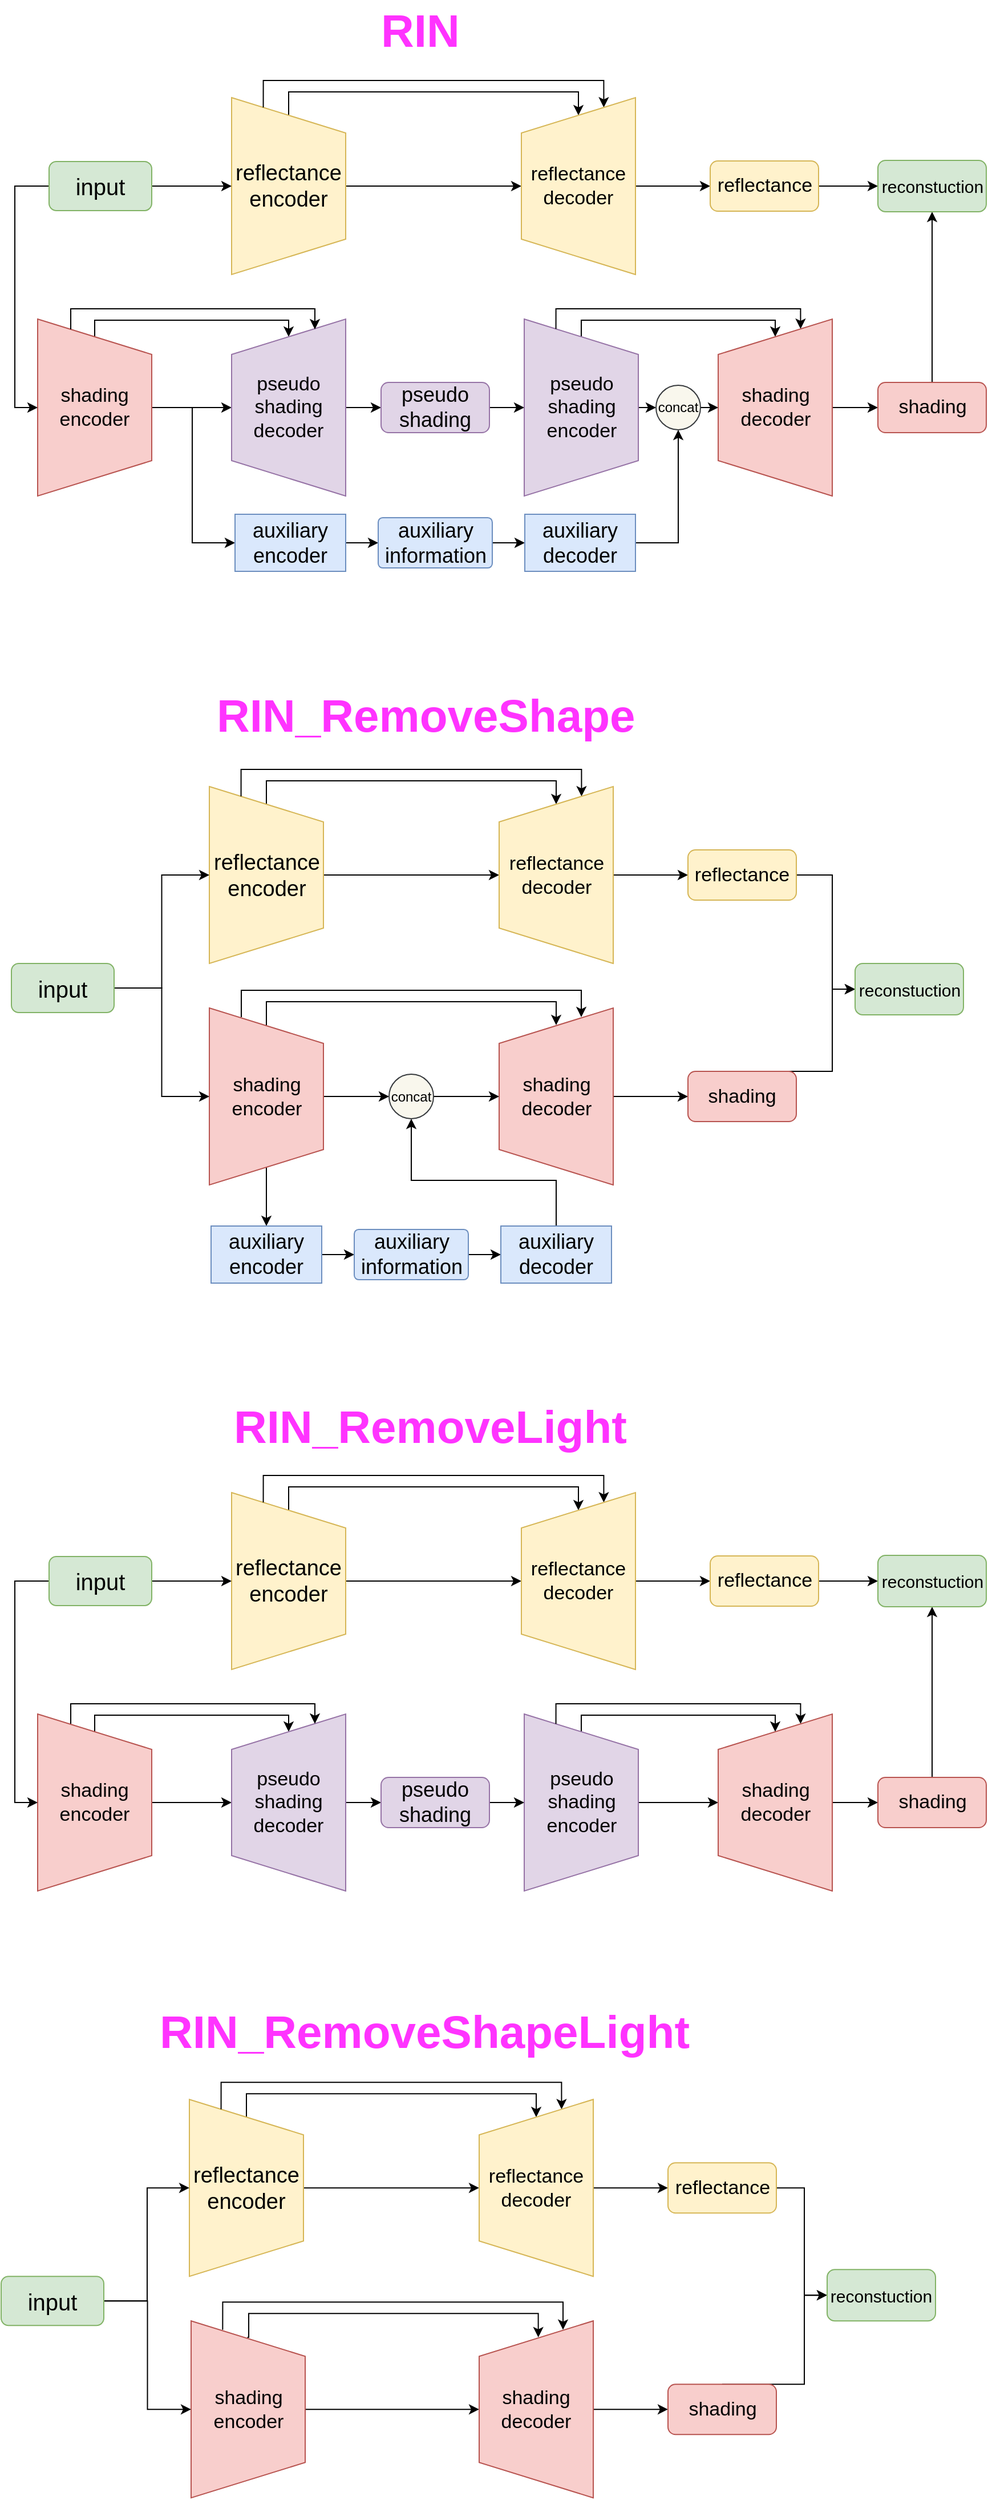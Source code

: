 <mxfile version="12.1.3" type="github" pages="1">
  <diagram id="Y-kMSOKjW8Po2TOWRjTv" name="Page-1">
    <mxGraphModel dx="3128" dy="1748" grid="1" gridSize="10" guides="1" tooltips="1" connect="1" arrows="1" fold="1" page="1" pageScale="1" pageWidth="1654" pageHeight="2336" math="0" shadow="0">
      <root>
        <mxCell id="0"/>
        <mxCell id="1" parent="0"/>
        <mxCell id="Raz9EJKGNdeqzdveHmFa-4" style="edgeStyle=orthogonalEdgeStyle;rounded=0;orthogonalLoop=1;jettySize=auto;html=1;exitX=0.5;exitY=0;exitDx=0;exitDy=0;entryX=0.5;entryY=0;entryDx=0;entryDy=0;" parent="1" source="Raz9EJKGNdeqzdveHmFa-2" target="Raz9EJKGNdeqzdveHmFa-3" edge="1">
          <mxGeometry relative="1" as="geometry"/>
        </mxCell>
        <mxCell id="N_RV5JD7PrWw9uy53bvZ-60" style="edgeStyle=orthogonalEdgeStyle;rounded=0;orthogonalLoop=1;jettySize=auto;html=1;exitX=0;exitY=0.5;exitDx=0;exitDy=0;entryX=1;entryY=0.5;entryDx=0;entryDy=0;strokeColor=#000000;fontColor=#FF3399;" parent="1" source="Raz9EJKGNdeqzdveHmFa-2" target="Raz9EJKGNdeqzdveHmFa-3" edge="1">
          <mxGeometry relative="1" as="geometry">
            <Array as="points">
              <mxPoint x="662.5" y="140.5"/>
              <mxPoint x="916.5" y="140.5"/>
            </Array>
          </mxGeometry>
        </mxCell>
        <mxCell id="Raz9EJKGNdeqzdveHmFa-2" value="&lt;font style=&quot;font-size: 19px&quot;&gt;reflectance&lt;br&gt;encoder&lt;/font&gt;" style="shape=trapezoid;perimeter=trapezoidPerimeter;whiteSpace=wrap;html=1;rotation=0;direction=south;fillColor=#fff2cc;strokeColor=#d6b656;" parent="1" vertex="1">
          <mxGeometry x="612" y="145.5" width="100" height="155" as="geometry"/>
        </mxCell>
        <mxCell id="Raz9EJKGNdeqzdveHmFa-19" style="edgeStyle=orthogonalEdgeStyle;rounded=0;orthogonalLoop=1;jettySize=auto;html=1;exitX=0.5;exitY=1;exitDx=0;exitDy=0;entryX=0;entryY=0.5;entryDx=0;entryDy=0;" parent="1" source="Raz9EJKGNdeqzdveHmFa-3" target="Raz9EJKGNdeqzdveHmFa-17" edge="1">
          <mxGeometry relative="1" as="geometry"/>
        </mxCell>
        <mxCell id="N_RV5JD7PrWw9uy53bvZ-64" style="edgeStyle=orthogonalEdgeStyle;rounded=0;orthogonalLoop=1;jettySize=auto;html=1;exitX=0;exitY=0.75;exitDx=0;exitDy=0;entryX=1;entryY=0.75;entryDx=0;entryDy=0;strokeColor=#000000;fontColor=#FF3399;" parent="1" source="Raz9EJKGNdeqzdveHmFa-2" target="Raz9EJKGNdeqzdveHmFa-3" edge="1">
          <mxGeometry relative="1" as="geometry">
            <Array as="points">
              <mxPoint x="640.5" y="130.5"/>
              <mxPoint x="938.5" y="130.5"/>
            </Array>
          </mxGeometry>
        </mxCell>
        <mxCell id="Raz9EJKGNdeqzdveHmFa-3" value="&lt;font style=&quot;font-size: 17px&quot;&gt;reflectance&lt;br&gt;decoder&lt;/font&gt;" style="shape=trapezoid;perimeter=trapezoidPerimeter;whiteSpace=wrap;html=1;rotation=0;direction=north;fillColor=#fff2cc;strokeColor=#d6b656;" parent="1" vertex="1">
          <mxGeometry x="866" y="145.5" width="100" height="155" as="geometry"/>
        </mxCell>
        <mxCell id="Raz9EJKGNdeqzdveHmFa-7" style="edgeStyle=orthogonalEdgeStyle;rounded=0;orthogonalLoop=1;jettySize=auto;html=1;exitX=0.5;exitY=0;exitDx=0;exitDy=0;entryX=0.5;entryY=0;entryDx=0;entryDy=0;horizontal=1;" parent="1" source="Raz9EJKGNdeqzdveHmFa-5" target="Raz9EJKGNdeqzdveHmFa-6" edge="1">
          <mxGeometry relative="1" as="geometry"/>
        </mxCell>
        <mxCell id="N_RV5JD7PrWw9uy53bvZ-7" style="edgeStyle=orthogonalEdgeStyle;rounded=0;orthogonalLoop=1;jettySize=auto;html=1;entryX=0;entryY=0.5;entryDx=0;entryDy=0;strokeColor=#000000;fontColor=#FF3399;verticalAlign=middle;" parent="1" target="N_RV5JD7PrWw9uy53bvZ-4" edge="1">
          <mxGeometry relative="1" as="geometry">
            <mxPoint x="577.5" y="417.5" as="sourcePoint"/>
            <Array as="points">
              <mxPoint x="577.5" y="535.5"/>
            </Array>
          </mxGeometry>
        </mxCell>
        <mxCell id="N_RV5JD7PrWw9uy53bvZ-58" style="edgeStyle=orthogonalEdgeStyle;rounded=0;orthogonalLoop=1;jettySize=auto;html=1;exitX=0;exitY=0.5;exitDx=0;exitDy=0;entryX=1;entryY=0.5;entryDx=0;entryDy=0;strokeColor=#000000;fontColor=#FF3399;" parent="1" source="Raz9EJKGNdeqzdveHmFa-5" target="Raz9EJKGNdeqzdveHmFa-6" edge="1">
          <mxGeometry relative="1" as="geometry">
            <Array as="points">
              <mxPoint x="492.5" y="340.5"/>
              <mxPoint x="662.5" y="340.5"/>
            </Array>
          </mxGeometry>
        </mxCell>
        <mxCell id="Raz9EJKGNdeqzdveHmFa-5" value="&lt;font style=&quot;font-size: 17px&quot;&gt;shading&lt;br&gt;encoder&lt;/font&gt;" style="shape=trapezoid;perimeter=trapezoidPerimeter;whiteSpace=wrap;html=1;rotation=0;direction=south;fillColor=#f8cecc;strokeColor=#b85450;" parent="1" vertex="1">
          <mxGeometry x="442" y="339.5" width="100" height="155" as="geometry"/>
        </mxCell>
        <mxCell id="Raz9EJKGNdeqzdveHmFa-21" style="edgeStyle=orthogonalEdgeStyle;rounded=0;orthogonalLoop=1;jettySize=auto;html=1;exitX=0.5;exitY=1;exitDx=0;exitDy=0;entryX=0;entryY=0.5;entryDx=0;entryDy=0;" parent="1" source="Raz9EJKGNdeqzdveHmFa-6" target="Raz9EJKGNdeqzdveHmFa-20" edge="1">
          <mxGeometry relative="1" as="geometry"/>
        </mxCell>
        <mxCell id="Raz9EJKGNdeqzdveHmFa-6" value="&lt;font style=&quot;font-size: 17px&quot;&gt;pseudo&lt;br&gt;shading&lt;br&gt;decoder&lt;/font&gt;" style="shape=trapezoid;perimeter=trapezoidPerimeter;whiteSpace=wrap;html=1;rotation=0;direction=north;fillColor=#e1d5e7;strokeColor=#9673a6;" parent="1" vertex="1">
          <mxGeometry x="612" y="339.5" width="100" height="155" as="geometry"/>
        </mxCell>
        <mxCell id="N_RV5JD7PrWw9uy53bvZ-22" style="edgeStyle=orthogonalEdgeStyle;rounded=0;orthogonalLoop=1;jettySize=auto;html=1;exitX=0.5;exitY=0;exitDx=0;exitDy=0;entryX=0;entryY=0.5;entryDx=0;entryDy=0;strokeColor=#000000;fontColor=#FF3399;" parent="1" source="Raz9EJKGNdeqzdveHmFa-8" target="N_RV5JD7PrWw9uy53bvZ-15" edge="1">
          <mxGeometry relative="1" as="geometry"/>
        </mxCell>
        <mxCell id="N_RV5JD7PrWw9uy53bvZ-57" style="edgeStyle=orthogonalEdgeStyle;rounded=0;orthogonalLoop=1;jettySize=auto;html=1;exitX=0;exitY=0.5;exitDx=0;exitDy=0;entryX=1;entryY=0.5;entryDx=0;entryDy=0;strokeColor=#000000;fontColor=#FF3399;" parent="1" source="Raz9EJKGNdeqzdveHmFa-8" target="Raz9EJKGNdeqzdveHmFa-10" edge="1">
          <mxGeometry relative="1" as="geometry">
            <Array as="points">
              <mxPoint x="918.5" y="340.5"/>
              <mxPoint x="1088.5" y="340.5"/>
            </Array>
          </mxGeometry>
        </mxCell>
        <mxCell id="Raz9EJKGNdeqzdveHmFa-8" value="&lt;font style=&quot;font-size: 17px&quot;&gt;pseudo&lt;br&gt;shading&lt;br&gt;encoder&lt;/font&gt;" style="shape=trapezoid;perimeter=trapezoidPerimeter;whiteSpace=wrap;html=1;rotation=0;direction=south;fillColor=#e1d5e7;strokeColor=#9673a6;" parent="1" vertex="1">
          <mxGeometry x="868.5" y="339.5" width="100" height="155" as="geometry"/>
        </mxCell>
        <mxCell id="Raz9EJKGNdeqzdveHmFa-24" style="edgeStyle=orthogonalEdgeStyle;rounded=0;orthogonalLoop=1;jettySize=auto;html=1;exitX=0.5;exitY=1;exitDx=0;exitDy=0;entryX=0;entryY=0.5;entryDx=0;entryDy=0;" parent="1" source="Raz9EJKGNdeqzdveHmFa-10" target="Raz9EJKGNdeqzdveHmFa-23" edge="1">
          <mxGeometry relative="1" as="geometry"/>
        </mxCell>
        <mxCell id="N_RV5JD7PrWw9uy53bvZ-56" style="edgeStyle=orthogonalEdgeStyle;rounded=0;orthogonalLoop=1;jettySize=auto;html=1;exitX=0;exitY=0.75;exitDx=0;exitDy=0;entryX=1;entryY=0.75;entryDx=0;entryDy=0;strokeColor=#000000;fontColor=#FF3399;" parent="1" source="Raz9EJKGNdeqzdveHmFa-8" target="Raz9EJKGNdeqzdveHmFa-10" edge="1">
          <mxGeometry relative="1" as="geometry">
            <Array as="points">
              <mxPoint x="896.5" y="330.5"/>
              <mxPoint x="1110.5" y="330.5"/>
            </Array>
          </mxGeometry>
        </mxCell>
        <mxCell id="Raz9EJKGNdeqzdveHmFa-10" value="&lt;font style=&quot;font-size: 17px&quot;&gt;shading&lt;br&gt;decoder&lt;/font&gt;" style="shape=trapezoid;perimeter=trapezoidPerimeter;whiteSpace=wrap;html=1;rotation=0;direction=north;fillColor=#f8cecc;strokeColor=#b85450;" parent="1" vertex="1">
          <mxGeometry x="1038.5" y="339.5" width="100" height="155" as="geometry"/>
        </mxCell>
        <mxCell id="Raz9EJKGNdeqzdveHmFa-15" style="edgeStyle=orthogonalEdgeStyle;rounded=0;orthogonalLoop=1;jettySize=auto;html=1;exitX=0;exitY=0.5;exitDx=0;exitDy=0;entryX=0.5;entryY=1;entryDx=0;entryDy=0;" parent="1" source="Raz9EJKGNdeqzdveHmFa-12" target="Raz9EJKGNdeqzdveHmFa-5" edge="1">
          <mxGeometry relative="1" as="geometry"/>
        </mxCell>
        <mxCell id="Raz9EJKGNdeqzdveHmFa-16" style="edgeStyle=orthogonalEdgeStyle;rounded=0;orthogonalLoop=1;jettySize=auto;html=1;exitX=1;exitY=0.5;exitDx=0;exitDy=0;entryX=0.5;entryY=1;entryDx=0;entryDy=0;" parent="1" source="Raz9EJKGNdeqzdveHmFa-12" target="Raz9EJKGNdeqzdveHmFa-2" edge="1">
          <mxGeometry relative="1" as="geometry"/>
        </mxCell>
        <mxCell id="Raz9EJKGNdeqzdveHmFa-12" value="&lt;font style=&quot;font-size: 20px&quot;&gt;input&lt;/font&gt;" style="rounded=1;whiteSpace=wrap;html=1;fillColor=#d5e8d4;strokeColor=#82b366;" parent="1" vertex="1">
          <mxGeometry x="452" y="201.5" width="90" height="43" as="geometry"/>
        </mxCell>
        <mxCell id="N_RV5JD7PrWw9uy53bvZ-48" style="edgeStyle=orthogonalEdgeStyle;rounded=0;orthogonalLoop=1;jettySize=auto;html=1;exitX=1;exitY=0.5;exitDx=0;exitDy=0;strokeColor=#000000;fontColor=#FF3399;entryX=0;entryY=0.5;entryDx=0;entryDy=0;" parent="1" source="Raz9EJKGNdeqzdveHmFa-17" target="N_RV5JD7PrWw9uy53bvZ-43" edge="1">
          <mxGeometry relative="1" as="geometry">
            <mxPoint x="1118.5" y="223.024" as="targetPoint"/>
          </mxGeometry>
        </mxCell>
        <mxCell id="Raz9EJKGNdeqzdveHmFa-17" value="&lt;font style=&quot;font-size: 17px&quot;&gt;reflectance&lt;/font&gt;" style="rounded=1;whiteSpace=wrap;html=1;fillColor=#fff2cc;strokeColor=#d6b656;" parent="1" vertex="1">
          <mxGeometry x="1031.5" y="201" width="95" height="44" as="geometry"/>
        </mxCell>
        <mxCell id="N_RV5JD7PrWw9uy53bvZ-51" style="edgeStyle=orthogonalEdgeStyle;rounded=0;orthogonalLoop=1;jettySize=auto;html=1;exitX=1;exitY=0.5;exitDx=0;exitDy=0;entryX=0.5;entryY=1;entryDx=0;entryDy=0;strokeColor=#000000;fontColor=#FF3399;" parent="1" source="Raz9EJKGNdeqzdveHmFa-20" target="Raz9EJKGNdeqzdveHmFa-8" edge="1">
          <mxGeometry relative="1" as="geometry"/>
        </mxCell>
        <mxCell id="Raz9EJKGNdeqzdveHmFa-20" value="&lt;font style=&quot;font-size: 18px&quot;&gt;pseudo&lt;br&gt;shading&lt;/font&gt;" style="rounded=1;whiteSpace=wrap;html=1;fillColor=#e1d5e7;strokeColor=#9673a6;" parent="1" vertex="1">
          <mxGeometry x="743" y="395" width="95" height="44" as="geometry"/>
        </mxCell>
        <mxCell id="N_RV5JD7PrWw9uy53bvZ-45" style="edgeStyle=orthogonalEdgeStyle;rounded=0;orthogonalLoop=1;jettySize=auto;html=1;exitX=0.5;exitY=0;exitDx=0;exitDy=0;entryX=0.5;entryY=1;entryDx=0;entryDy=0;strokeColor=#000000;fontColor=#FF3399;" parent="1" source="Raz9EJKGNdeqzdveHmFa-23" target="N_RV5JD7PrWw9uy53bvZ-43" edge="1">
          <mxGeometry relative="1" as="geometry"/>
        </mxCell>
        <mxCell id="Raz9EJKGNdeqzdveHmFa-23" value="&lt;font style=&quot;font-size: 17px&quot;&gt;shading&lt;/font&gt;" style="rounded=1;whiteSpace=wrap;html=1;fillColor=#f8cecc;strokeColor=#b85450;" parent="1" vertex="1">
          <mxGeometry x="1178.5" y="395" width="95" height="44" as="geometry"/>
        </mxCell>
        <mxCell id="N_RV5JD7PrWw9uy53bvZ-11" style="edgeStyle=orthogonalEdgeStyle;rounded=0;orthogonalLoop=1;jettySize=auto;html=1;exitX=1;exitY=0.5;exitDx=0;exitDy=0;entryX=0;entryY=0.5;entryDx=0;entryDy=0;strokeColor=#000000;fontColor=#FF3399;" parent="1" source="N_RV5JD7PrWw9uy53bvZ-4" target="N_RV5JD7PrWw9uy53bvZ-10" edge="1">
          <mxGeometry relative="1" as="geometry"/>
        </mxCell>
        <mxCell id="N_RV5JD7PrWw9uy53bvZ-4" value="&lt;font style=&quot;font-size: 18px&quot;&gt;auxiliary&lt;br&gt;encoder&lt;/font&gt;" style="rounded=0;whiteSpace=wrap;html=1;fillColor=#dae8fc;strokeColor=#6c8ebf;" parent="1" vertex="1">
          <mxGeometry x="615" y="510.5" width="97" height="50" as="geometry"/>
        </mxCell>
        <mxCell id="N_RV5JD7PrWw9uy53bvZ-13" style="edgeStyle=orthogonalEdgeStyle;rounded=0;orthogonalLoop=1;jettySize=auto;html=1;exitX=1;exitY=0.5;exitDx=0;exitDy=0;entryX=0;entryY=0.5;entryDx=0;entryDy=0;strokeColor=#000000;fontColor=#FF3399;" parent="1" source="N_RV5JD7PrWw9uy53bvZ-10" target="N_RV5JD7PrWw9uy53bvZ-12" edge="1">
          <mxGeometry relative="1" as="geometry"/>
        </mxCell>
        <mxCell id="N_RV5JD7PrWw9uy53bvZ-10" value="&lt;span style=&quot;font-size: 18px&quot;&gt;auxiliary&lt;br&gt;information&lt;br&gt;&lt;/span&gt;" style="rounded=1;whiteSpace=wrap;html=1;fillColor=#dae8fc;strokeColor=#6c8ebf;arcSize=9;" parent="1" vertex="1">
          <mxGeometry x="740.5" y="513.5" width="100" height="44" as="geometry"/>
        </mxCell>
        <mxCell id="N_RV5JD7PrWw9uy53bvZ-20" style="edgeStyle=orthogonalEdgeStyle;rounded=0;orthogonalLoop=1;jettySize=auto;html=1;exitX=1;exitY=0.5;exitDx=0;exitDy=0;entryX=0.5;entryY=1;entryDx=0;entryDy=0;strokeColor=#000000;fontColor=#FF3399;" parent="1" source="N_RV5JD7PrWw9uy53bvZ-12" target="N_RV5JD7PrWw9uy53bvZ-15" edge="1">
          <mxGeometry relative="1" as="geometry"/>
        </mxCell>
        <mxCell id="N_RV5JD7PrWw9uy53bvZ-12" value="&lt;font style=&quot;font-size: 18px&quot;&gt;auxiliary&lt;br&gt;decoder&lt;/font&gt;" style="rounded=0;whiteSpace=wrap;html=1;fillColor=#dae8fc;strokeColor=#6c8ebf;" parent="1" vertex="1">
          <mxGeometry x="869" y="510.5" width="97" height="50" as="geometry"/>
        </mxCell>
        <mxCell id="N_RV5JD7PrWw9uy53bvZ-23" style="edgeStyle=orthogonalEdgeStyle;rounded=0;orthogonalLoop=1;jettySize=auto;html=1;exitX=1;exitY=0.5;exitDx=0;exitDy=0;entryX=0.5;entryY=0;entryDx=0;entryDy=0;strokeColor=#000000;fontColor=#FF3399;" parent="1" source="N_RV5JD7PrWw9uy53bvZ-15" target="Raz9EJKGNdeqzdveHmFa-10" edge="1">
          <mxGeometry relative="1" as="geometry"/>
        </mxCell>
        <mxCell id="N_RV5JD7PrWw9uy53bvZ-15" value="&lt;font color=&quot;#000000&quot; style=&quot;font-size: 12px&quot;&gt;concat&lt;/font&gt;" style="ellipse;whiteSpace=wrap;html=1;aspect=fixed;fillColor=#f9f7ed;strokeColor=#36393d;" parent="1" vertex="1">
          <mxGeometry x="984" y="397.5" width="39" height="39" as="geometry"/>
        </mxCell>
        <mxCell id="N_RV5JD7PrWw9uy53bvZ-43" value="&lt;span style=&quot;font-size: 15px&quot;&gt;reconstuction&lt;/span&gt;" style="rounded=1;whiteSpace=wrap;html=1;fillColor=#d5e8d4;strokeColor=#82b366;" parent="1" vertex="1">
          <mxGeometry x="1178.5" y="200.5" width="95" height="45" as="geometry"/>
        </mxCell>
        <mxCell id="N_RV5JD7PrWw9uy53bvZ-62" style="edgeStyle=orthogonalEdgeStyle;rounded=0;orthogonalLoop=1;jettySize=auto;html=1;exitX=0;exitY=0.75;exitDx=0;exitDy=0;entryX=1;entryY=0.75;entryDx=0;entryDy=0;strokeColor=#000000;fontColor=#FF3399;" parent="1" edge="1">
          <mxGeometry relative="1" as="geometry">
            <mxPoint x="471" y="348.5" as="sourcePoint"/>
            <mxPoint x="685" y="348.5" as="targetPoint"/>
            <Array as="points">
              <mxPoint x="471" y="330.5"/>
              <mxPoint x="685" y="330.5"/>
            </Array>
          </mxGeometry>
        </mxCell>
        <mxCell id="PwQ5iRUulvVSv9gIs1EZ-1" style="edgeStyle=orthogonalEdgeStyle;rounded=0;orthogonalLoop=1;jettySize=auto;html=1;exitX=0.5;exitY=0;exitDx=0;exitDy=0;entryX=0.5;entryY=0;entryDx=0;entryDy=0;" edge="1" parent="1" source="PwQ5iRUulvVSv9gIs1EZ-3" target="PwQ5iRUulvVSv9gIs1EZ-6">
          <mxGeometry relative="1" as="geometry"/>
        </mxCell>
        <mxCell id="PwQ5iRUulvVSv9gIs1EZ-2" style="edgeStyle=orthogonalEdgeStyle;rounded=0;orthogonalLoop=1;jettySize=auto;html=1;exitX=0;exitY=0.5;exitDx=0;exitDy=0;entryX=1;entryY=0.5;entryDx=0;entryDy=0;strokeColor=#000000;fontColor=#FF3399;" edge="1" parent="1" source="PwQ5iRUulvVSv9gIs1EZ-3" target="PwQ5iRUulvVSv9gIs1EZ-6">
          <mxGeometry relative="1" as="geometry">
            <Array as="points">
              <mxPoint x="643" y="744"/>
              <mxPoint x="897" y="744"/>
            </Array>
          </mxGeometry>
        </mxCell>
        <mxCell id="PwQ5iRUulvVSv9gIs1EZ-3" value="&lt;font style=&quot;font-size: 19px&quot;&gt;reflectance&lt;br&gt;encoder&lt;/font&gt;" style="shape=trapezoid;perimeter=trapezoidPerimeter;whiteSpace=wrap;html=1;rotation=0;direction=south;fillColor=#fff2cc;strokeColor=#d6b656;" vertex="1" parent="1">
          <mxGeometry x="592.5" y="749" width="100" height="155" as="geometry"/>
        </mxCell>
        <mxCell id="PwQ5iRUulvVSv9gIs1EZ-4" style="edgeStyle=orthogonalEdgeStyle;rounded=0;orthogonalLoop=1;jettySize=auto;html=1;exitX=0.5;exitY=1;exitDx=0;exitDy=0;entryX=0;entryY=0.5;entryDx=0;entryDy=0;" edge="1" parent="1" source="PwQ5iRUulvVSv9gIs1EZ-6" target="PwQ5iRUulvVSv9gIs1EZ-23">
          <mxGeometry relative="1" as="geometry"/>
        </mxCell>
        <mxCell id="PwQ5iRUulvVSv9gIs1EZ-5" style="edgeStyle=orthogonalEdgeStyle;rounded=0;orthogonalLoop=1;jettySize=auto;html=1;exitX=0;exitY=0.75;exitDx=0;exitDy=0;entryX=1;entryY=0.75;entryDx=0;entryDy=0;strokeColor=#000000;fontColor=#FF3399;" edge="1" parent="1" source="PwQ5iRUulvVSv9gIs1EZ-3" target="PwQ5iRUulvVSv9gIs1EZ-6">
          <mxGeometry relative="1" as="geometry">
            <Array as="points">
              <mxPoint x="621" y="734"/>
              <mxPoint x="919" y="734"/>
            </Array>
          </mxGeometry>
        </mxCell>
        <mxCell id="PwQ5iRUulvVSv9gIs1EZ-6" value="&lt;font style=&quot;font-size: 17px&quot;&gt;reflectance&lt;br&gt;decoder&lt;/font&gt;" style="shape=trapezoid;perimeter=trapezoidPerimeter;whiteSpace=wrap;html=1;rotation=0;direction=north;fillColor=#fff2cc;strokeColor=#d6b656;" vertex="1" parent="1">
          <mxGeometry x="846.5" y="749" width="100" height="155" as="geometry"/>
        </mxCell>
        <mxCell id="PwQ5iRUulvVSv9gIs1EZ-40" style="edgeStyle=orthogonalEdgeStyle;rounded=0;orthogonalLoop=1;jettySize=auto;html=1;exitX=0.5;exitY=0;exitDx=0;exitDy=0;entryX=0;entryY=0.5;entryDx=0;entryDy=0;" edge="1" parent="1" source="PwQ5iRUulvVSv9gIs1EZ-10" target="PwQ5iRUulvVSv9gIs1EZ-35">
          <mxGeometry relative="1" as="geometry"/>
        </mxCell>
        <mxCell id="PwQ5iRUulvVSv9gIs1EZ-44" style="edgeStyle=orthogonalEdgeStyle;rounded=0;orthogonalLoop=1;jettySize=auto;html=1;exitX=1;exitY=0.5;exitDx=0;exitDy=0;entryX=0.5;entryY=0;entryDx=0;entryDy=0;" edge="1" parent="1" source="PwQ5iRUulvVSv9gIs1EZ-10" target="PwQ5iRUulvVSv9gIs1EZ-29">
          <mxGeometry relative="1" as="geometry"/>
        </mxCell>
        <mxCell id="PwQ5iRUulvVSv9gIs1EZ-10" value="&lt;font style=&quot;font-size: 17px&quot;&gt;shading&lt;br&gt;encoder&lt;/font&gt;" style="shape=trapezoid;perimeter=trapezoidPerimeter;whiteSpace=wrap;html=1;rotation=0;direction=south;fillColor=#f8cecc;strokeColor=#b85450;" vertex="1" parent="1">
          <mxGeometry x="592.5" y="943" width="100" height="155" as="geometry"/>
        </mxCell>
        <mxCell id="PwQ5iRUulvVSv9gIs1EZ-16" style="edgeStyle=orthogonalEdgeStyle;rounded=0;orthogonalLoop=1;jettySize=auto;html=1;exitX=0.5;exitY=1;exitDx=0;exitDy=0;entryX=0;entryY=0.5;entryDx=0;entryDy=0;" edge="1" parent="1" source="PwQ5iRUulvVSv9gIs1EZ-18" target="PwQ5iRUulvVSv9gIs1EZ-27">
          <mxGeometry relative="1" as="geometry"/>
        </mxCell>
        <mxCell id="PwQ5iRUulvVSv9gIs1EZ-18" value="&lt;font style=&quot;font-size: 17px&quot;&gt;shading&lt;br&gt;decoder&lt;/font&gt;" style="shape=trapezoid;perimeter=trapezoidPerimeter;whiteSpace=wrap;html=1;rotation=0;direction=north;fillColor=#f8cecc;strokeColor=#b85450;" vertex="1" parent="1">
          <mxGeometry x="846.5" y="943" width="100" height="155" as="geometry"/>
        </mxCell>
        <mxCell id="PwQ5iRUulvVSv9gIs1EZ-20" style="edgeStyle=orthogonalEdgeStyle;rounded=0;orthogonalLoop=1;jettySize=auto;html=1;exitX=1;exitY=0.5;exitDx=0;exitDy=0;entryX=0.5;entryY=1;entryDx=0;entryDy=0;" edge="1" parent="1" source="PwQ5iRUulvVSv9gIs1EZ-21" target="PwQ5iRUulvVSv9gIs1EZ-3">
          <mxGeometry relative="1" as="geometry"/>
        </mxCell>
        <mxCell id="PwQ5iRUulvVSv9gIs1EZ-39" style="edgeStyle=orthogonalEdgeStyle;rounded=0;orthogonalLoop=1;jettySize=auto;html=1;exitX=1;exitY=0.5;exitDx=0;exitDy=0;entryX=0.5;entryY=1;entryDx=0;entryDy=0;" edge="1" parent="1" source="PwQ5iRUulvVSv9gIs1EZ-21" target="PwQ5iRUulvVSv9gIs1EZ-10">
          <mxGeometry relative="1" as="geometry"/>
        </mxCell>
        <mxCell id="PwQ5iRUulvVSv9gIs1EZ-21" value="&lt;font style=&quot;font-size: 20px&quot;&gt;input&lt;/font&gt;" style="rounded=1;whiteSpace=wrap;html=1;fillColor=#d5e8d4;strokeColor=#82b366;" vertex="1" parent="1">
          <mxGeometry x="419" y="904" width="90" height="43" as="geometry"/>
        </mxCell>
        <mxCell id="PwQ5iRUulvVSv9gIs1EZ-22" style="edgeStyle=orthogonalEdgeStyle;rounded=0;orthogonalLoop=1;jettySize=auto;html=1;exitX=1;exitY=0.5;exitDx=0;exitDy=0;strokeColor=#000000;fontColor=#FF3399;entryX=0;entryY=0.5;entryDx=0;entryDy=0;" edge="1" parent="1" source="PwQ5iRUulvVSv9gIs1EZ-23" target="PwQ5iRUulvVSv9gIs1EZ-36">
          <mxGeometry relative="1" as="geometry">
            <mxPoint x="1099" y="826.524" as="targetPoint"/>
            <Array as="points">
              <mxPoint x="1138.5" y="826.5"/>
              <mxPoint x="1138.5" y="926.5"/>
            </Array>
          </mxGeometry>
        </mxCell>
        <mxCell id="PwQ5iRUulvVSv9gIs1EZ-23" value="&lt;font style=&quot;font-size: 17px&quot;&gt;reflectance&lt;/font&gt;" style="rounded=1;whiteSpace=wrap;html=1;fillColor=#fff2cc;strokeColor=#d6b656;" vertex="1" parent="1">
          <mxGeometry x="1012" y="804.5" width="95" height="44" as="geometry"/>
        </mxCell>
        <mxCell id="PwQ5iRUulvVSv9gIs1EZ-127" style="edgeStyle=orthogonalEdgeStyle;rounded=0;orthogonalLoop=1;jettySize=auto;html=1;exitX=0.5;exitY=0;exitDx=0;exitDy=0;entryX=0;entryY=0.5;entryDx=0;entryDy=0;" edge="1" parent="1" source="PwQ5iRUulvVSv9gIs1EZ-27" target="PwQ5iRUulvVSv9gIs1EZ-36">
          <mxGeometry relative="1" as="geometry">
            <Array as="points">
              <mxPoint x="1138.5" y="998.5"/>
              <mxPoint x="1138.5" y="926.5"/>
            </Array>
          </mxGeometry>
        </mxCell>
        <mxCell id="PwQ5iRUulvVSv9gIs1EZ-27" value="&lt;font style=&quot;font-size: 17px&quot;&gt;shading&lt;/font&gt;" style="rounded=1;whiteSpace=wrap;html=1;fillColor=#f8cecc;strokeColor=#b85450;" vertex="1" parent="1">
          <mxGeometry x="1012" y="998.5" width="95" height="44" as="geometry"/>
        </mxCell>
        <mxCell id="PwQ5iRUulvVSv9gIs1EZ-28" style="edgeStyle=orthogonalEdgeStyle;rounded=0;orthogonalLoop=1;jettySize=auto;html=1;exitX=1;exitY=0.5;exitDx=0;exitDy=0;entryX=0;entryY=0.5;entryDx=0;entryDy=0;strokeColor=#000000;fontColor=#FF3399;" edge="1" parent="1" source="PwQ5iRUulvVSv9gIs1EZ-29" target="PwQ5iRUulvVSv9gIs1EZ-31">
          <mxGeometry relative="1" as="geometry"/>
        </mxCell>
        <mxCell id="PwQ5iRUulvVSv9gIs1EZ-29" value="&lt;font style=&quot;font-size: 18px&quot;&gt;auxiliary&lt;br&gt;encoder&lt;/font&gt;" style="rounded=0;whiteSpace=wrap;html=1;fillColor=#dae8fc;strokeColor=#6c8ebf;" vertex="1" parent="1">
          <mxGeometry x="594" y="1134" width="97" height="50" as="geometry"/>
        </mxCell>
        <mxCell id="PwQ5iRUulvVSv9gIs1EZ-30" style="edgeStyle=orthogonalEdgeStyle;rounded=0;orthogonalLoop=1;jettySize=auto;html=1;exitX=1;exitY=0.5;exitDx=0;exitDy=0;entryX=0;entryY=0.5;entryDx=0;entryDy=0;strokeColor=#000000;fontColor=#FF3399;" edge="1" parent="1" source="PwQ5iRUulvVSv9gIs1EZ-31" target="PwQ5iRUulvVSv9gIs1EZ-33">
          <mxGeometry relative="1" as="geometry"/>
        </mxCell>
        <mxCell id="PwQ5iRUulvVSv9gIs1EZ-31" value="&lt;span style=&quot;font-size: 18px&quot;&gt;auxiliary&lt;br&gt;information&lt;br&gt;&lt;/span&gt;" style="rounded=1;whiteSpace=wrap;html=1;fillColor=#dae8fc;strokeColor=#6c8ebf;arcSize=9;" vertex="1" parent="1">
          <mxGeometry x="719.5" y="1137" width="100" height="44" as="geometry"/>
        </mxCell>
        <mxCell id="PwQ5iRUulvVSv9gIs1EZ-43" style="edgeStyle=orthogonalEdgeStyle;rounded=0;orthogonalLoop=1;jettySize=auto;html=1;exitX=0.5;exitY=0;exitDx=0;exitDy=0;entryX=0.5;entryY=1;entryDx=0;entryDy=0;" edge="1" parent="1" source="PwQ5iRUulvVSv9gIs1EZ-33" target="PwQ5iRUulvVSv9gIs1EZ-35">
          <mxGeometry relative="1" as="geometry">
            <Array as="points">
              <mxPoint x="897" y="1094"/>
              <mxPoint x="770" y="1094"/>
            </Array>
          </mxGeometry>
        </mxCell>
        <mxCell id="PwQ5iRUulvVSv9gIs1EZ-33" value="&lt;font style=&quot;font-size: 18px&quot;&gt;auxiliary&lt;br&gt;decoder&lt;/font&gt;" style="rounded=0;whiteSpace=wrap;html=1;fillColor=#dae8fc;strokeColor=#6c8ebf;" vertex="1" parent="1">
          <mxGeometry x="848" y="1134" width="97" height="50" as="geometry"/>
        </mxCell>
        <mxCell id="PwQ5iRUulvVSv9gIs1EZ-41" style="edgeStyle=orthogonalEdgeStyle;rounded=0;orthogonalLoop=1;jettySize=auto;html=1;exitX=1;exitY=0.5;exitDx=0;exitDy=0;entryX=0.5;entryY=0;entryDx=0;entryDy=0;" edge="1" parent="1" source="PwQ5iRUulvVSv9gIs1EZ-35" target="PwQ5iRUulvVSv9gIs1EZ-18">
          <mxGeometry relative="1" as="geometry"/>
        </mxCell>
        <mxCell id="PwQ5iRUulvVSv9gIs1EZ-35" value="&lt;font color=&quot;#000000&quot; style=&quot;font-size: 12px&quot;&gt;concat&lt;/font&gt;" style="ellipse;whiteSpace=wrap;html=1;aspect=fixed;fillColor=#f9f7ed;strokeColor=#36393d;" vertex="1" parent="1">
          <mxGeometry x="750" y="1001" width="39" height="39" as="geometry"/>
        </mxCell>
        <mxCell id="PwQ5iRUulvVSv9gIs1EZ-36" value="&lt;span style=&quot;font-size: 15px&quot;&gt;reconstuction&lt;/span&gt;" style="rounded=1;whiteSpace=wrap;html=1;fillColor=#d5e8d4;strokeColor=#82b366;" vertex="1" parent="1">
          <mxGeometry x="1158.5" y="904" width="95" height="45" as="geometry"/>
        </mxCell>
        <mxCell id="PwQ5iRUulvVSv9gIs1EZ-45" style="edgeStyle=orthogonalEdgeStyle;rounded=0;orthogonalLoop=1;jettySize=auto;html=1;exitX=0.5;exitY=0;exitDx=0;exitDy=0;entryX=0.5;entryY=0;entryDx=0;entryDy=0;" edge="1" parent="1" source="PwQ5iRUulvVSv9gIs1EZ-47" target="PwQ5iRUulvVSv9gIs1EZ-50">
          <mxGeometry relative="1" as="geometry"/>
        </mxCell>
        <mxCell id="PwQ5iRUulvVSv9gIs1EZ-46" style="edgeStyle=orthogonalEdgeStyle;rounded=0;orthogonalLoop=1;jettySize=auto;html=1;exitX=0;exitY=0.5;exitDx=0;exitDy=0;entryX=1;entryY=0.5;entryDx=0;entryDy=0;strokeColor=#000000;fontColor=#FF3399;" edge="1" parent="1" source="PwQ5iRUulvVSv9gIs1EZ-47" target="PwQ5iRUulvVSv9gIs1EZ-50">
          <mxGeometry relative="1" as="geometry">
            <Array as="points">
              <mxPoint x="662.5" y="1362.5"/>
              <mxPoint x="916.5" y="1362.5"/>
            </Array>
          </mxGeometry>
        </mxCell>
        <mxCell id="PwQ5iRUulvVSv9gIs1EZ-47" value="&lt;font style=&quot;font-size: 19px&quot;&gt;reflectance&lt;br&gt;encoder&lt;/font&gt;" style="shape=trapezoid;perimeter=trapezoidPerimeter;whiteSpace=wrap;html=1;rotation=0;direction=south;fillColor=#fff2cc;strokeColor=#d6b656;" vertex="1" parent="1">
          <mxGeometry x="612" y="1367.5" width="100" height="155" as="geometry"/>
        </mxCell>
        <mxCell id="PwQ5iRUulvVSv9gIs1EZ-48" style="edgeStyle=orthogonalEdgeStyle;rounded=0;orthogonalLoop=1;jettySize=auto;html=1;exitX=0.5;exitY=1;exitDx=0;exitDy=0;entryX=0;entryY=0.5;entryDx=0;entryDy=0;" edge="1" parent="1" source="PwQ5iRUulvVSv9gIs1EZ-50" target="PwQ5iRUulvVSv9gIs1EZ-67">
          <mxGeometry relative="1" as="geometry"/>
        </mxCell>
        <mxCell id="PwQ5iRUulvVSv9gIs1EZ-49" style="edgeStyle=orthogonalEdgeStyle;rounded=0;orthogonalLoop=1;jettySize=auto;html=1;exitX=0;exitY=0.75;exitDx=0;exitDy=0;entryX=1;entryY=0.75;entryDx=0;entryDy=0;strokeColor=#000000;fontColor=#FF3399;" edge="1" parent="1" source="PwQ5iRUulvVSv9gIs1EZ-47" target="PwQ5iRUulvVSv9gIs1EZ-50">
          <mxGeometry relative="1" as="geometry">
            <Array as="points">
              <mxPoint x="640.5" y="1352.5"/>
              <mxPoint x="938.5" y="1352.5"/>
            </Array>
          </mxGeometry>
        </mxCell>
        <mxCell id="PwQ5iRUulvVSv9gIs1EZ-50" value="&lt;font style=&quot;font-size: 17px&quot;&gt;reflectance&lt;br&gt;decoder&lt;/font&gt;" style="shape=trapezoid;perimeter=trapezoidPerimeter;whiteSpace=wrap;html=1;rotation=0;direction=north;fillColor=#fff2cc;strokeColor=#d6b656;" vertex="1" parent="1">
          <mxGeometry x="866" y="1367.5" width="100" height="155" as="geometry"/>
        </mxCell>
        <mxCell id="PwQ5iRUulvVSv9gIs1EZ-51" style="edgeStyle=orthogonalEdgeStyle;rounded=0;orthogonalLoop=1;jettySize=auto;html=1;exitX=0.5;exitY=0;exitDx=0;exitDy=0;entryX=0.5;entryY=0;entryDx=0;entryDy=0;horizontal=1;" edge="1" parent="1" source="PwQ5iRUulvVSv9gIs1EZ-54" target="PwQ5iRUulvVSv9gIs1EZ-56">
          <mxGeometry relative="1" as="geometry"/>
        </mxCell>
        <mxCell id="PwQ5iRUulvVSv9gIs1EZ-53" style="edgeStyle=orthogonalEdgeStyle;rounded=0;orthogonalLoop=1;jettySize=auto;html=1;exitX=0;exitY=0.5;exitDx=0;exitDy=0;entryX=1;entryY=0.5;entryDx=0;entryDy=0;strokeColor=#000000;fontColor=#FF3399;" edge="1" parent="1" source="PwQ5iRUulvVSv9gIs1EZ-54" target="PwQ5iRUulvVSv9gIs1EZ-56">
          <mxGeometry relative="1" as="geometry">
            <Array as="points">
              <mxPoint x="492.5" y="1562.5"/>
              <mxPoint x="662.5" y="1562.5"/>
            </Array>
          </mxGeometry>
        </mxCell>
        <mxCell id="PwQ5iRUulvVSv9gIs1EZ-54" value="&lt;font style=&quot;font-size: 17px&quot;&gt;shading&lt;br&gt;encoder&lt;/font&gt;" style="shape=trapezoid;perimeter=trapezoidPerimeter;whiteSpace=wrap;html=1;rotation=0;direction=south;fillColor=#f8cecc;strokeColor=#b85450;" vertex="1" parent="1">
          <mxGeometry x="442" y="1561.5" width="100" height="155" as="geometry"/>
        </mxCell>
        <mxCell id="PwQ5iRUulvVSv9gIs1EZ-55" style="edgeStyle=orthogonalEdgeStyle;rounded=0;orthogonalLoop=1;jettySize=auto;html=1;exitX=0.5;exitY=1;exitDx=0;exitDy=0;entryX=0;entryY=0.5;entryDx=0;entryDy=0;" edge="1" parent="1" source="PwQ5iRUulvVSv9gIs1EZ-56" target="PwQ5iRUulvVSv9gIs1EZ-69">
          <mxGeometry relative="1" as="geometry"/>
        </mxCell>
        <mxCell id="PwQ5iRUulvVSv9gIs1EZ-56" value="&lt;font style=&quot;font-size: 17px&quot;&gt;pseudo&lt;br&gt;shading&lt;br&gt;decoder&lt;/font&gt;" style="shape=trapezoid;perimeter=trapezoidPerimeter;whiteSpace=wrap;html=1;rotation=0;direction=north;fillColor=#e1d5e7;strokeColor=#9673a6;" vertex="1" parent="1">
          <mxGeometry x="612" y="1561.5" width="100" height="155" as="geometry"/>
        </mxCell>
        <mxCell id="PwQ5iRUulvVSv9gIs1EZ-58" style="edgeStyle=orthogonalEdgeStyle;rounded=0;orthogonalLoop=1;jettySize=auto;html=1;exitX=0;exitY=0.5;exitDx=0;exitDy=0;entryX=1;entryY=0.5;entryDx=0;entryDy=0;strokeColor=#000000;fontColor=#FF3399;" edge="1" parent="1" source="PwQ5iRUulvVSv9gIs1EZ-59" target="PwQ5iRUulvVSv9gIs1EZ-62">
          <mxGeometry relative="1" as="geometry">
            <Array as="points">
              <mxPoint x="918.5" y="1562.5"/>
              <mxPoint x="1088.5" y="1562.5"/>
            </Array>
          </mxGeometry>
        </mxCell>
        <mxCell id="PwQ5iRUulvVSv9gIs1EZ-82" style="edgeStyle=orthogonalEdgeStyle;rounded=0;orthogonalLoop=1;jettySize=auto;html=1;exitX=0.5;exitY=0;exitDx=0;exitDy=0;entryX=0.5;entryY=0;entryDx=0;entryDy=0;" edge="1" parent="1" source="PwQ5iRUulvVSv9gIs1EZ-59" target="PwQ5iRUulvVSv9gIs1EZ-62">
          <mxGeometry relative="1" as="geometry"/>
        </mxCell>
        <mxCell id="PwQ5iRUulvVSv9gIs1EZ-59" value="&lt;font style=&quot;font-size: 17px&quot;&gt;pseudo&lt;br&gt;shading&lt;br&gt;encoder&lt;/font&gt;" style="shape=trapezoid;perimeter=trapezoidPerimeter;whiteSpace=wrap;html=1;rotation=0;direction=south;fillColor=#e1d5e7;strokeColor=#9673a6;" vertex="1" parent="1">
          <mxGeometry x="868.5" y="1561.5" width="100" height="155" as="geometry"/>
        </mxCell>
        <mxCell id="PwQ5iRUulvVSv9gIs1EZ-60" style="edgeStyle=orthogonalEdgeStyle;rounded=0;orthogonalLoop=1;jettySize=auto;html=1;exitX=0.5;exitY=1;exitDx=0;exitDy=0;entryX=0;entryY=0.5;entryDx=0;entryDy=0;" edge="1" parent="1" source="PwQ5iRUulvVSv9gIs1EZ-62" target="PwQ5iRUulvVSv9gIs1EZ-71">
          <mxGeometry relative="1" as="geometry"/>
        </mxCell>
        <mxCell id="PwQ5iRUulvVSv9gIs1EZ-61" style="edgeStyle=orthogonalEdgeStyle;rounded=0;orthogonalLoop=1;jettySize=auto;html=1;exitX=0;exitY=0.75;exitDx=0;exitDy=0;entryX=1;entryY=0.75;entryDx=0;entryDy=0;strokeColor=#000000;fontColor=#FF3399;" edge="1" parent="1" source="PwQ5iRUulvVSv9gIs1EZ-59" target="PwQ5iRUulvVSv9gIs1EZ-62">
          <mxGeometry relative="1" as="geometry">
            <Array as="points">
              <mxPoint x="896.5" y="1552.5"/>
              <mxPoint x="1110.5" y="1552.5"/>
            </Array>
          </mxGeometry>
        </mxCell>
        <mxCell id="PwQ5iRUulvVSv9gIs1EZ-62" value="&lt;font style=&quot;font-size: 17px&quot;&gt;shading&lt;br&gt;decoder&lt;/font&gt;" style="shape=trapezoid;perimeter=trapezoidPerimeter;whiteSpace=wrap;html=1;rotation=0;direction=north;fillColor=#f8cecc;strokeColor=#b85450;" vertex="1" parent="1">
          <mxGeometry x="1038.5" y="1561.5" width="100" height="155" as="geometry"/>
        </mxCell>
        <mxCell id="PwQ5iRUulvVSv9gIs1EZ-63" style="edgeStyle=orthogonalEdgeStyle;rounded=0;orthogonalLoop=1;jettySize=auto;html=1;exitX=0;exitY=0.5;exitDx=0;exitDy=0;entryX=0.5;entryY=1;entryDx=0;entryDy=0;" edge="1" parent="1" source="PwQ5iRUulvVSv9gIs1EZ-65" target="PwQ5iRUulvVSv9gIs1EZ-54">
          <mxGeometry relative="1" as="geometry"/>
        </mxCell>
        <mxCell id="PwQ5iRUulvVSv9gIs1EZ-64" style="edgeStyle=orthogonalEdgeStyle;rounded=0;orthogonalLoop=1;jettySize=auto;html=1;exitX=1;exitY=0.5;exitDx=0;exitDy=0;entryX=0.5;entryY=1;entryDx=0;entryDy=0;" edge="1" parent="1" source="PwQ5iRUulvVSv9gIs1EZ-65" target="PwQ5iRUulvVSv9gIs1EZ-47">
          <mxGeometry relative="1" as="geometry"/>
        </mxCell>
        <mxCell id="PwQ5iRUulvVSv9gIs1EZ-65" value="&lt;font style=&quot;font-size: 20px&quot;&gt;input&lt;/font&gt;" style="rounded=1;whiteSpace=wrap;html=1;fillColor=#d5e8d4;strokeColor=#82b366;" vertex="1" parent="1">
          <mxGeometry x="452" y="1423.5" width="90" height="43" as="geometry"/>
        </mxCell>
        <mxCell id="PwQ5iRUulvVSv9gIs1EZ-66" style="edgeStyle=orthogonalEdgeStyle;rounded=0;orthogonalLoop=1;jettySize=auto;html=1;exitX=1;exitY=0.5;exitDx=0;exitDy=0;strokeColor=#000000;fontColor=#FF3399;entryX=0;entryY=0.5;entryDx=0;entryDy=0;" edge="1" parent="1" source="PwQ5iRUulvVSv9gIs1EZ-67" target="PwQ5iRUulvVSv9gIs1EZ-80">
          <mxGeometry relative="1" as="geometry">
            <mxPoint x="1118.5" y="1445.024" as="targetPoint"/>
          </mxGeometry>
        </mxCell>
        <mxCell id="PwQ5iRUulvVSv9gIs1EZ-67" value="&lt;font style=&quot;font-size: 17px&quot;&gt;reflectance&lt;/font&gt;" style="rounded=1;whiteSpace=wrap;html=1;fillColor=#fff2cc;strokeColor=#d6b656;" vertex="1" parent="1">
          <mxGeometry x="1031.5" y="1423" width="95" height="44" as="geometry"/>
        </mxCell>
        <mxCell id="PwQ5iRUulvVSv9gIs1EZ-68" style="edgeStyle=orthogonalEdgeStyle;rounded=0;orthogonalLoop=1;jettySize=auto;html=1;exitX=1;exitY=0.5;exitDx=0;exitDy=0;entryX=0.5;entryY=1;entryDx=0;entryDy=0;strokeColor=#000000;fontColor=#FF3399;" edge="1" parent="1" source="PwQ5iRUulvVSv9gIs1EZ-69" target="PwQ5iRUulvVSv9gIs1EZ-59">
          <mxGeometry relative="1" as="geometry"/>
        </mxCell>
        <mxCell id="PwQ5iRUulvVSv9gIs1EZ-69" value="&lt;font style=&quot;font-size: 18px&quot;&gt;pseudo&lt;br&gt;shading&lt;/font&gt;" style="rounded=1;whiteSpace=wrap;html=1;fillColor=#e1d5e7;strokeColor=#9673a6;" vertex="1" parent="1">
          <mxGeometry x="743" y="1617" width="95" height="44" as="geometry"/>
        </mxCell>
        <mxCell id="PwQ5iRUulvVSv9gIs1EZ-70" style="edgeStyle=orthogonalEdgeStyle;rounded=0;orthogonalLoop=1;jettySize=auto;html=1;exitX=0.5;exitY=0;exitDx=0;exitDy=0;entryX=0.5;entryY=1;entryDx=0;entryDy=0;strokeColor=#000000;fontColor=#FF3399;" edge="1" parent="1" source="PwQ5iRUulvVSv9gIs1EZ-71" target="PwQ5iRUulvVSv9gIs1EZ-80">
          <mxGeometry relative="1" as="geometry"/>
        </mxCell>
        <mxCell id="PwQ5iRUulvVSv9gIs1EZ-71" value="&lt;font style=&quot;font-size: 17px&quot;&gt;shading&lt;/font&gt;" style="rounded=1;whiteSpace=wrap;html=1;fillColor=#f8cecc;strokeColor=#b85450;" vertex="1" parent="1">
          <mxGeometry x="1178.5" y="1617" width="95" height="44" as="geometry"/>
        </mxCell>
        <mxCell id="PwQ5iRUulvVSv9gIs1EZ-80" value="&lt;span style=&quot;font-size: 15px&quot;&gt;reconstuction&lt;/span&gt;" style="rounded=1;whiteSpace=wrap;html=1;fillColor=#d5e8d4;strokeColor=#82b366;" vertex="1" parent="1">
          <mxGeometry x="1178.5" y="1422.5" width="95" height="45" as="geometry"/>
        </mxCell>
        <mxCell id="PwQ5iRUulvVSv9gIs1EZ-81" style="edgeStyle=orthogonalEdgeStyle;rounded=0;orthogonalLoop=1;jettySize=auto;html=1;exitX=0;exitY=0.75;exitDx=0;exitDy=0;entryX=1;entryY=0.75;entryDx=0;entryDy=0;strokeColor=#000000;fontColor=#FF3399;" edge="1" parent="1">
          <mxGeometry relative="1" as="geometry">
            <mxPoint x="471" y="1570" as="sourcePoint"/>
            <mxPoint x="685" y="1570" as="targetPoint"/>
            <Array as="points">
              <mxPoint x="471" y="1552.5"/>
              <mxPoint x="685" y="1552.5"/>
            </Array>
          </mxGeometry>
        </mxCell>
        <mxCell id="PwQ5iRUulvVSv9gIs1EZ-83" style="edgeStyle=orthogonalEdgeStyle;rounded=0;orthogonalLoop=1;jettySize=auto;html=1;exitX=0.5;exitY=0;exitDx=0;exitDy=0;entryX=0.5;entryY=0;entryDx=0;entryDy=0;" edge="1" parent="1" source="PwQ5iRUulvVSv9gIs1EZ-85" target="PwQ5iRUulvVSv9gIs1EZ-88">
          <mxGeometry relative="1" as="geometry"/>
        </mxCell>
        <mxCell id="PwQ5iRUulvVSv9gIs1EZ-84" style="edgeStyle=orthogonalEdgeStyle;rounded=0;orthogonalLoop=1;jettySize=auto;html=1;exitX=0;exitY=0.5;exitDx=0;exitDy=0;entryX=1;entryY=0.5;entryDx=0;entryDy=0;strokeColor=#000000;fontColor=#FF3399;" edge="1" parent="1" source="PwQ5iRUulvVSv9gIs1EZ-85" target="PwQ5iRUulvVSv9gIs1EZ-88">
          <mxGeometry relative="1" as="geometry">
            <Array as="points">
              <mxPoint x="625.5" y="1894.111"/>
              <mxPoint x="879.5" y="1894.111"/>
            </Array>
          </mxGeometry>
        </mxCell>
        <mxCell id="PwQ5iRUulvVSv9gIs1EZ-85" value="&lt;font style=&quot;font-size: 19px&quot;&gt;reflectance&lt;br&gt;encoder&lt;/font&gt;" style="shape=trapezoid;perimeter=trapezoidPerimeter;whiteSpace=wrap;html=1;rotation=0;direction=south;fillColor=#fff2cc;strokeColor=#d6b656;" vertex="1" parent="1">
          <mxGeometry x="575" y="1899.111" width="100" height="155" as="geometry"/>
        </mxCell>
        <mxCell id="PwQ5iRUulvVSv9gIs1EZ-86" style="edgeStyle=orthogonalEdgeStyle;rounded=0;orthogonalLoop=1;jettySize=auto;html=1;exitX=0.5;exitY=1;exitDx=0;exitDy=0;entryX=0;entryY=0.5;entryDx=0;entryDy=0;" edge="1" parent="1" source="PwQ5iRUulvVSv9gIs1EZ-88" target="PwQ5iRUulvVSv9gIs1EZ-105">
          <mxGeometry relative="1" as="geometry"/>
        </mxCell>
        <mxCell id="PwQ5iRUulvVSv9gIs1EZ-87" style="edgeStyle=orthogonalEdgeStyle;rounded=0;orthogonalLoop=1;jettySize=auto;html=1;exitX=0;exitY=0.75;exitDx=0;exitDy=0;entryX=1;entryY=0.75;entryDx=0;entryDy=0;strokeColor=#000000;fontColor=#FF3399;" edge="1" parent="1" source="PwQ5iRUulvVSv9gIs1EZ-85" target="PwQ5iRUulvVSv9gIs1EZ-88">
          <mxGeometry relative="1" as="geometry">
            <Array as="points">
              <mxPoint x="603.5" y="1884.111"/>
              <mxPoint x="901.5" y="1884.111"/>
            </Array>
          </mxGeometry>
        </mxCell>
        <mxCell id="PwQ5iRUulvVSv9gIs1EZ-88" value="&lt;font style=&quot;font-size: 17px&quot;&gt;reflectance&lt;br&gt;decoder&lt;/font&gt;" style="shape=trapezoid;perimeter=trapezoidPerimeter;whiteSpace=wrap;html=1;rotation=0;direction=north;fillColor=#fff2cc;strokeColor=#d6b656;" vertex="1" parent="1">
          <mxGeometry x="829" y="1899.111" width="100" height="155" as="geometry"/>
        </mxCell>
        <mxCell id="PwQ5iRUulvVSv9gIs1EZ-123" style="edgeStyle=orthogonalEdgeStyle;rounded=0;orthogonalLoop=1;jettySize=auto;html=1;exitX=0.5;exitY=0;exitDx=0;exitDy=0;entryX=0.5;entryY=0;entryDx=0;entryDy=0;" edge="1" parent="1" source="PwQ5iRUulvVSv9gIs1EZ-92" target="PwQ5iRUulvVSv9gIs1EZ-100">
          <mxGeometry relative="1" as="geometry"/>
        </mxCell>
        <mxCell id="PwQ5iRUulvVSv9gIs1EZ-92" value="&lt;font style=&quot;font-size: 17px&quot;&gt;shading&lt;br&gt;encoder&lt;/font&gt;" style="shape=trapezoid;perimeter=trapezoidPerimeter;whiteSpace=wrap;html=1;rotation=0;direction=south;fillColor=#f8cecc;strokeColor=#b85450;" vertex="1" parent="1">
          <mxGeometry x="576.5" y="2093.111" width="100" height="155" as="geometry"/>
        </mxCell>
        <mxCell id="PwQ5iRUulvVSv9gIs1EZ-98" style="edgeStyle=orthogonalEdgeStyle;rounded=0;orthogonalLoop=1;jettySize=auto;html=1;exitX=0.5;exitY=1;exitDx=0;exitDy=0;entryX=0;entryY=0.5;entryDx=0;entryDy=0;" edge="1" parent="1" source="PwQ5iRUulvVSv9gIs1EZ-100" target="PwQ5iRUulvVSv9gIs1EZ-109">
          <mxGeometry relative="1" as="geometry"/>
        </mxCell>
        <mxCell id="PwQ5iRUulvVSv9gIs1EZ-100" value="&lt;font style=&quot;font-size: 17px&quot;&gt;shading&lt;br&gt;decoder&lt;/font&gt;" style="shape=trapezoid;perimeter=trapezoidPerimeter;whiteSpace=wrap;html=1;rotation=0;direction=north;fillColor=#f8cecc;strokeColor=#b85450;" vertex="1" parent="1">
          <mxGeometry x="829" y="2093.111" width="100" height="155" as="geometry"/>
        </mxCell>
        <mxCell id="PwQ5iRUulvVSv9gIs1EZ-102" style="edgeStyle=orthogonalEdgeStyle;rounded=0;orthogonalLoop=1;jettySize=auto;html=1;exitX=1;exitY=0.5;exitDx=0;exitDy=0;entryX=0.5;entryY=1;entryDx=0;entryDy=0;" edge="1" parent="1" source="PwQ5iRUulvVSv9gIs1EZ-103" target="PwQ5iRUulvVSv9gIs1EZ-85">
          <mxGeometry relative="1" as="geometry">
            <Array as="points">
              <mxPoint x="538" y="2076"/>
              <mxPoint x="538" y="1977"/>
            </Array>
          </mxGeometry>
        </mxCell>
        <mxCell id="PwQ5iRUulvVSv9gIs1EZ-122" style="edgeStyle=orthogonalEdgeStyle;rounded=0;orthogonalLoop=1;jettySize=auto;html=1;exitX=1;exitY=0.5;exitDx=0;exitDy=0;" edge="1" parent="1" source="PwQ5iRUulvVSv9gIs1EZ-103" target="PwQ5iRUulvVSv9gIs1EZ-92">
          <mxGeometry relative="1" as="geometry"/>
        </mxCell>
        <mxCell id="PwQ5iRUulvVSv9gIs1EZ-103" value="&lt;font style=&quot;font-size: 20px&quot;&gt;input&lt;/font&gt;" style="rounded=1;whiteSpace=wrap;html=1;fillColor=#d5e8d4;strokeColor=#82b366;" vertex="1" parent="1">
          <mxGeometry x="410" y="2054.111" width="90" height="43" as="geometry"/>
        </mxCell>
        <mxCell id="PwQ5iRUulvVSv9gIs1EZ-104" style="edgeStyle=orthogonalEdgeStyle;rounded=0;orthogonalLoop=1;jettySize=auto;html=1;exitX=1;exitY=0.5;exitDx=0;exitDy=0;strokeColor=#000000;fontColor=#FF3399;entryX=0;entryY=0.5;entryDx=0;entryDy=0;" edge="1" parent="1" source="PwQ5iRUulvVSv9gIs1EZ-105" target="PwQ5iRUulvVSv9gIs1EZ-118">
          <mxGeometry relative="1" as="geometry">
            <mxPoint x="1081.5" y="1976.635" as="targetPoint"/>
            <Array as="points">
              <mxPoint x="1114" y="1976"/>
              <mxPoint x="1114" y="2071"/>
            </Array>
          </mxGeometry>
        </mxCell>
        <mxCell id="PwQ5iRUulvVSv9gIs1EZ-105" value="&lt;font style=&quot;font-size: 17px&quot;&gt;reflectance&lt;/font&gt;" style="rounded=1;whiteSpace=wrap;html=1;fillColor=#fff2cc;strokeColor=#d6b656;" vertex="1" parent="1">
          <mxGeometry x="994.5" y="1954.611" width="95" height="44" as="geometry"/>
        </mxCell>
        <mxCell id="PwQ5iRUulvVSv9gIs1EZ-124" style="edgeStyle=orthogonalEdgeStyle;rounded=0;orthogonalLoop=1;jettySize=auto;html=1;exitX=0.5;exitY=0;exitDx=0;exitDy=0;entryX=0;entryY=0.5;entryDx=0;entryDy=0;" edge="1" parent="1" source="PwQ5iRUulvVSv9gIs1EZ-109" target="PwQ5iRUulvVSv9gIs1EZ-118">
          <mxGeometry relative="1" as="geometry">
            <Array as="points">
              <mxPoint x="1114" y="2149"/>
              <mxPoint x="1114" y="2070"/>
            </Array>
          </mxGeometry>
        </mxCell>
        <mxCell id="PwQ5iRUulvVSv9gIs1EZ-109" value="&lt;font style=&quot;font-size: 17px&quot;&gt;shading&lt;/font&gt;" style="rounded=1;whiteSpace=wrap;html=1;fillColor=#f8cecc;strokeColor=#b85450;" vertex="1" parent="1">
          <mxGeometry x="994.5" y="2148.611" width="95" height="44" as="geometry"/>
        </mxCell>
        <mxCell id="PwQ5iRUulvVSv9gIs1EZ-118" value="&lt;span style=&quot;font-size: 15px&quot;&gt;reconstuction&lt;/span&gt;" style="rounded=1;whiteSpace=wrap;html=1;fillColor=#d5e8d4;strokeColor=#82b366;" vertex="1" parent="1">
          <mxGeometry x="1134" y="2048.111" width="95" height="45" as="geometry"/>
        </mxCell>
        <mxCell id="PwQ5iRUulvVSv9gIs1EZ-120" style="edgeStyle=orthogonalEdgeStyle;rounded=0;orthogonalLoop=1;jettySize=auto;html=1;exitX=0;exitY=0.5;exitDx=0;exitDy=0;entryX=1;entryY=0.5;entryDx=0;entryDy=0;strokeColor=#000000;fontColor=#FF3399;" edge="1" parent="1">
          <mxGeometry relative="1" as="geometry">
            <Array as="points">
              <mxPoint x="643" y="937.5"/>
              <mxPoint x="897" y="937.5"/>
            </Array>
            <mxPoint x="642.5" y="958" as="sourcePoint"/>
            <mxPoint x="896.5" y="958" as="targetPoint"/>
          </mxGeometry>
        </mxCell>
        <mxCell id="PwQ5iRUulvVSv9gIs1EZ-121" style="edgeStyle=orthogonalEdgeStyle;rounded=0;orthogonalLoop=1;jettySize=auto;html=1;exitX=0;exitY=0.75;exitDx=0;exitDy=0;entryX=1;entryY=0.75;entryDx=0;entryDy=0;strokeColor=#000000;fontColor=#FF3399;" edge="1" parent="1">
          <mxGeometry relative="1" as="geometry">
            <Array as="points">
              <mxPoint x="621" y="927.5"/>
              <mxPoint x="919" y="927.5"/>
            </Array>
            <mxPoint x="620.5" y="951" as="sourcePoint"/>
            <mxPoint x="918.5" y="951" as="targetPoint"/>
          </mxGeometry>
        </mxCell>
        <mxCell id="PwQ5iRUulvVSv9gIs1EZ-125" style="edgeStyle=orthogonalEdgeStyle;rounded=0;orthogonalLoop=1;jettySize=auto;html=1;exitX=0;exitY=0.5;exitDx=0;exitDy=0;entryX=1;entryY=0.5;entryDx=0;entryDy=0;strokeColor=#000000;fontColor=#FF3399;" edge="1" parent="1">
          <mxGeometry relative="1" as="geometry">
            <Array as="points">
              <mxPoint x="627" y="2086.611"/>
              <mxPoint x="881" y="2086.611"/>
            </Array>
            <mxPoint x="625.833" y="2107.5" as="sourcePoint"/>
            <mxPoint x="880.833" y="2107.5" as="targetPoint"/>
          </mxGeometry>
        </mxCell>
        <mxCell id="PwQ5iRUulvVSv9gIs1EZ-126" style="edgeStyle=orthogonalEdgeStyle;rounded=0;orthogonalLoop=1;jettySize=auto;html=1;exitX=0;exitY=0.75;exitDx=0;exitDy=0;entryX=1;entryY=0.75;entryDx=0;entryDy=0;strokeColor=#000000;fontColor=#FF3399;" edge="1" parent="1">
          <mxGeometry relative="1" as="geometry">
            <Array as="points">
              <mxPoint x="605" y="2076.611"/>
              <mxPoint x="903" y="2076.611"/>
            </Array>
            <mxPoint x="604.167" y="2100.833" as="sourcePoint"/>
            <mxPoint x="902.5" y="2100.833" as="targetPoint"/>
          </mxGeometry>
        </mxCell>
        <mxCell id="PwQ5iRUulvVSv9gIs1EZ-129" value="&lt;font style=&quot;font-size: 40px&quot; color=&quot;#ff33ff&quot;&gt;&lt;b&gt;RIN&lt;/b&gt;&lt;/font&gt;" style="text;html=1;resizable=0;points=[];autosize=1;align=left;verticalAlign=top;spacingTop=-4;" vertex="1" parent="1">
          <mxGeometry x="740.5" y="60" width="80" height="30" as="geometry"/>
        </mxCell>
        <mxCell id="PwQ5iRUulvVSv9gIs1EZ-130" value="&lt;font style=&quot;font-size: 40px&quot; color=&quot;#ff33ff&quot;&gt;&lt;b&gt;RIN_RemoveShape&lt;/b&gt;&lt;/font&gt;" style="text;html=1;resizable=0;points=[];autosize=1;align=left;verticalAlign=top;spacingTop=-4;" vertex="1" parent="1">
          <mxGeometry x="596.5" y="660" width="380" height="30" as="geometry"/>
        </mxCell>
        <mxCell id="PwQ5iRUulvVSv9gIs1EZ-133" value="&lt;font style=&quot;font-size: 40px&quot; color=&quot;#ff33ff&quot;&gt;&lt;b&gt;RIN_RemoveLight&lt;/b&gt;&lt;/font&gt;" style="text;html=1;resizable=0;points=[];autosize=1;align=left;verticalAlign=top;spacingTop=-4;" vertex="1" parent="1">
          <mxGeometry x="612" y="1283.333" width="360" height="30" as="geometry"/>
        </mxCell>
        <mxCell id="PwQ5iRUulvVSv9gIs1EZ-134" value="&lt;font style=&quot;font-size: 40px&quot; color=&quot;#ff33ff&quot;&gt;&lt;b&gt;RIN_RemoveShapeLight&lt;/b&gt;&lt;/font&gt;" style="text;html=1;resizable=0;points=[];autosize=1;align=left;verticalAlign=top;spacingTop=-4;" vertex="1" parent="1">
          <mxGeometry x="546.5" y="1813.333" width="480" height="30" as="geometry"/>
        </mxCell>
      </root>
    </mxGraphModel>
  </diagram>
</mxfile>
